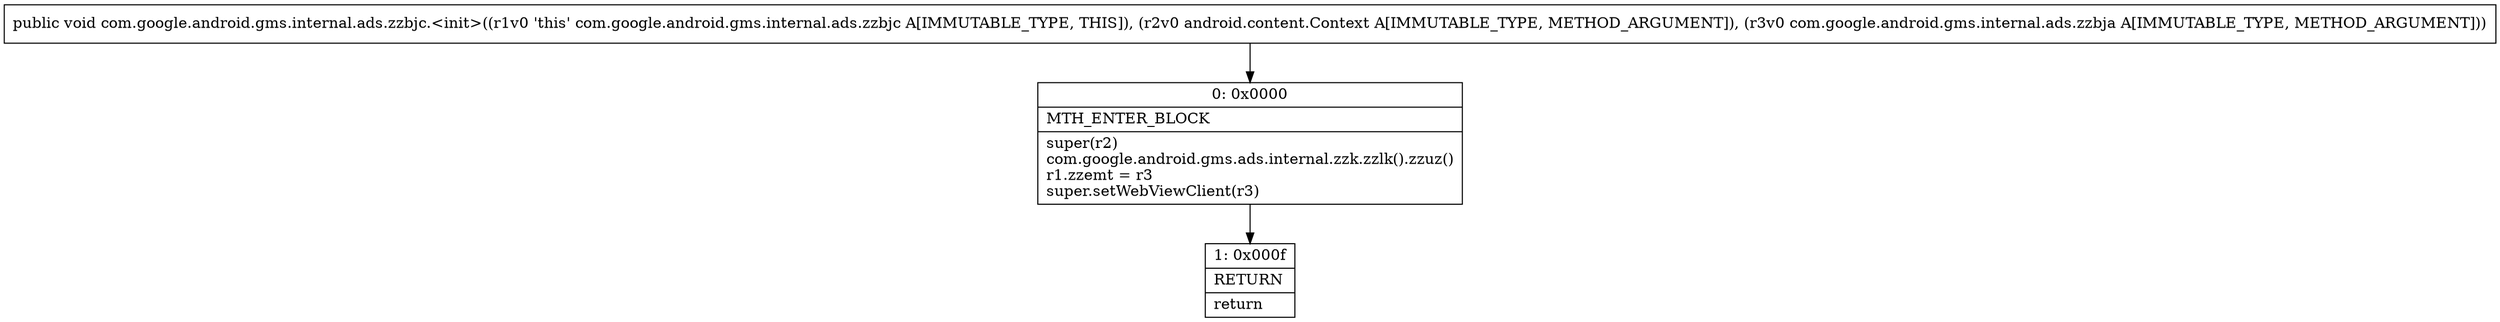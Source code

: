 digraph "CFG forcom.google.android.gms.internal.ads.zzbjc.\<init\>(Landroid\/content\/Context;Lcom\/google\/android\/gms\/internal\/ads\/zzbja;)V" {
Node_0 [shape=record,label="{0\:\ 0x0000|MTH_ENTER_BLOCK\l|super(r2)\lcom.google.android.gms.ads.internal.zzk.zzlk().zzuz()\lr1.zzemt = r3\lsuper.setWebViewClient(r3)\l}"];
Node_1 [shape=record,label="{1\:\ 0x000f|RETURN\l|return\l}"];
MethodNode[shape=record,label="{public void com.google.android.gms.internal.ads.zzbjc.\<init\>((r1v0 'this' com.google.android.gms.internal.ads.zzbjc A[IMMUTABLE_TYPE, THIS]), (r2v0 android.content.Context A[IMMUTABLE_TYPE, METHOD_ARGUMENT]), (r3v0 com.google.android.gms.internal.ads.zzbja A[IMMUTABLE_TYPE, METHOD_ARGUMENT])) }"];
MethodNode -> Node_0;
Node_0 -> Node_1;
}

